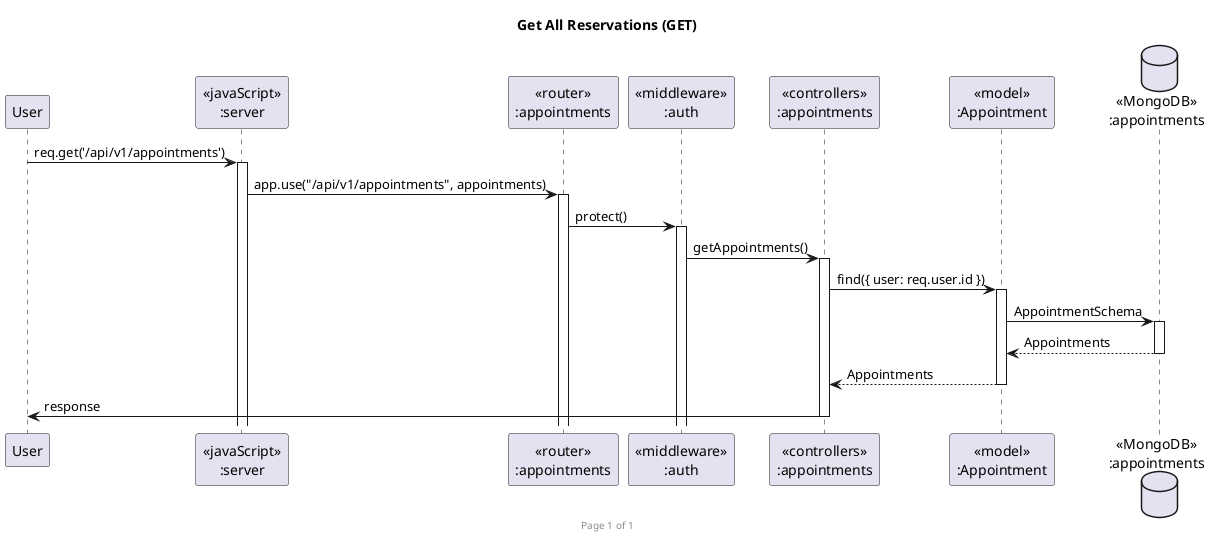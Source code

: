 @startuml Get All Reservations (GET)

footer Page %page% of %lastpage%
title "Get All Reservations (GET)"

participant "User" as client
participant "<<javaScript>>\n:server" as server
participant "<<router>>\n:appointments" as routerAppointments
participant "<<middleware>>\n:auth" as middlewareAuth
participant "<<controllers>>\n:appointments" as controllerAppointments
participant "<<model>>\n:Appointment" as modelAppointment
database "<<MongoDB>>\n:appointments" as AppointmentDatabase

client->server ++:req.get('/api/v1/appointments')
server->routerAppointments ++:app.use("/api/v1/appointments", appointments)
routerAppointments -> middlewareAuth ++: protect()
middlewareAuth -> controllerAppointments ++:getAppointments()
controllerAppointments->modelAppointment ++:find({ user: req.user.id })
modelAppointment ->AppointmentDatabase ++: AppointmentSchema
AppointmentDatabase --> modelAppointment --: Appointments
controllerAppointments <-- modelAppointment --:Appointments
controllerAppointments->client --:response

@enduml
